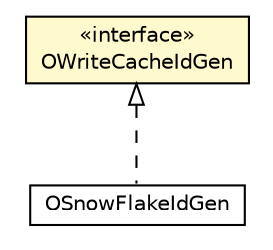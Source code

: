 #!/usr/local/bin/dot
#
# Class diagram 
# Generated by UMLGraph version R5_6-24-gf6e263 (http://www.umlgraph.org/)
#

digraph G {
	edge [fontname="Helvetica",fontsize=10,labelfontname="Helvetica",labelfontsize=10];
	node [fontname="Helvetica",fontsize=10,shape=plaintext];
	nodesep=0.25;
	ranksep=0.5;
	// com.orientechnologies.orient.core.storage.cache.OSnowFlakeIdGen
	c4394665 [label=<<table title="com.orientechnologies.orient.core.storage.cache.OSnowFlakeIdGen" border="0" cellborder="1" cellspacing="0" cellpadding="2" port="p" href="./OSnowFlakeIdGen.html">
		<tr><td><table border="0" cellspacing="0" cellpadding="1">
<tr><td align="center" balign="center"> OSnowFlakeIdGen </td></tr>
		</table></td></tr>
		</table>>, URL="./OSnowFlakeIdGen.html", fontname="Helvetica", fontcolor="black", fontsize=10.0];
	// com.orientechnologies.orient.core.storage.cache.OWriteCacheIdGen
	c4394666 [label=<<table title="com.orientechnologies.orient.core.storage.cache.OWriteCacheIdGen" border="0" cellborder="1" cellspacing="0" cellpadding="2" port="p" bgcolor="lemonChiffon" href="./OWriteCacheIdGen.html">
		<tr><td><table border="0" cellspacing="0" cellpadding="1">
<tr><td align="center" balign="center"> &#171;interface&#187; </td></tr>
<tr><td align="center" balign="center"> OWriteCacheIdGen </td></tr>
		</table></td></tr>
		</table>>, URL="./OWriteCacheIdGen.html", fontname="Helvetica", fontcolor="black", fontsize=10.0];
	//com.orientechnologies.orient.core.storage.cache.OSnowFlakeIdGen implements com.orientechnologies.orient.core.storage.cache.OWriteCacheIdGen
	c4394666:p -> c4394665:p [dir=back,arrowtail=empty,style=dashed];
}

